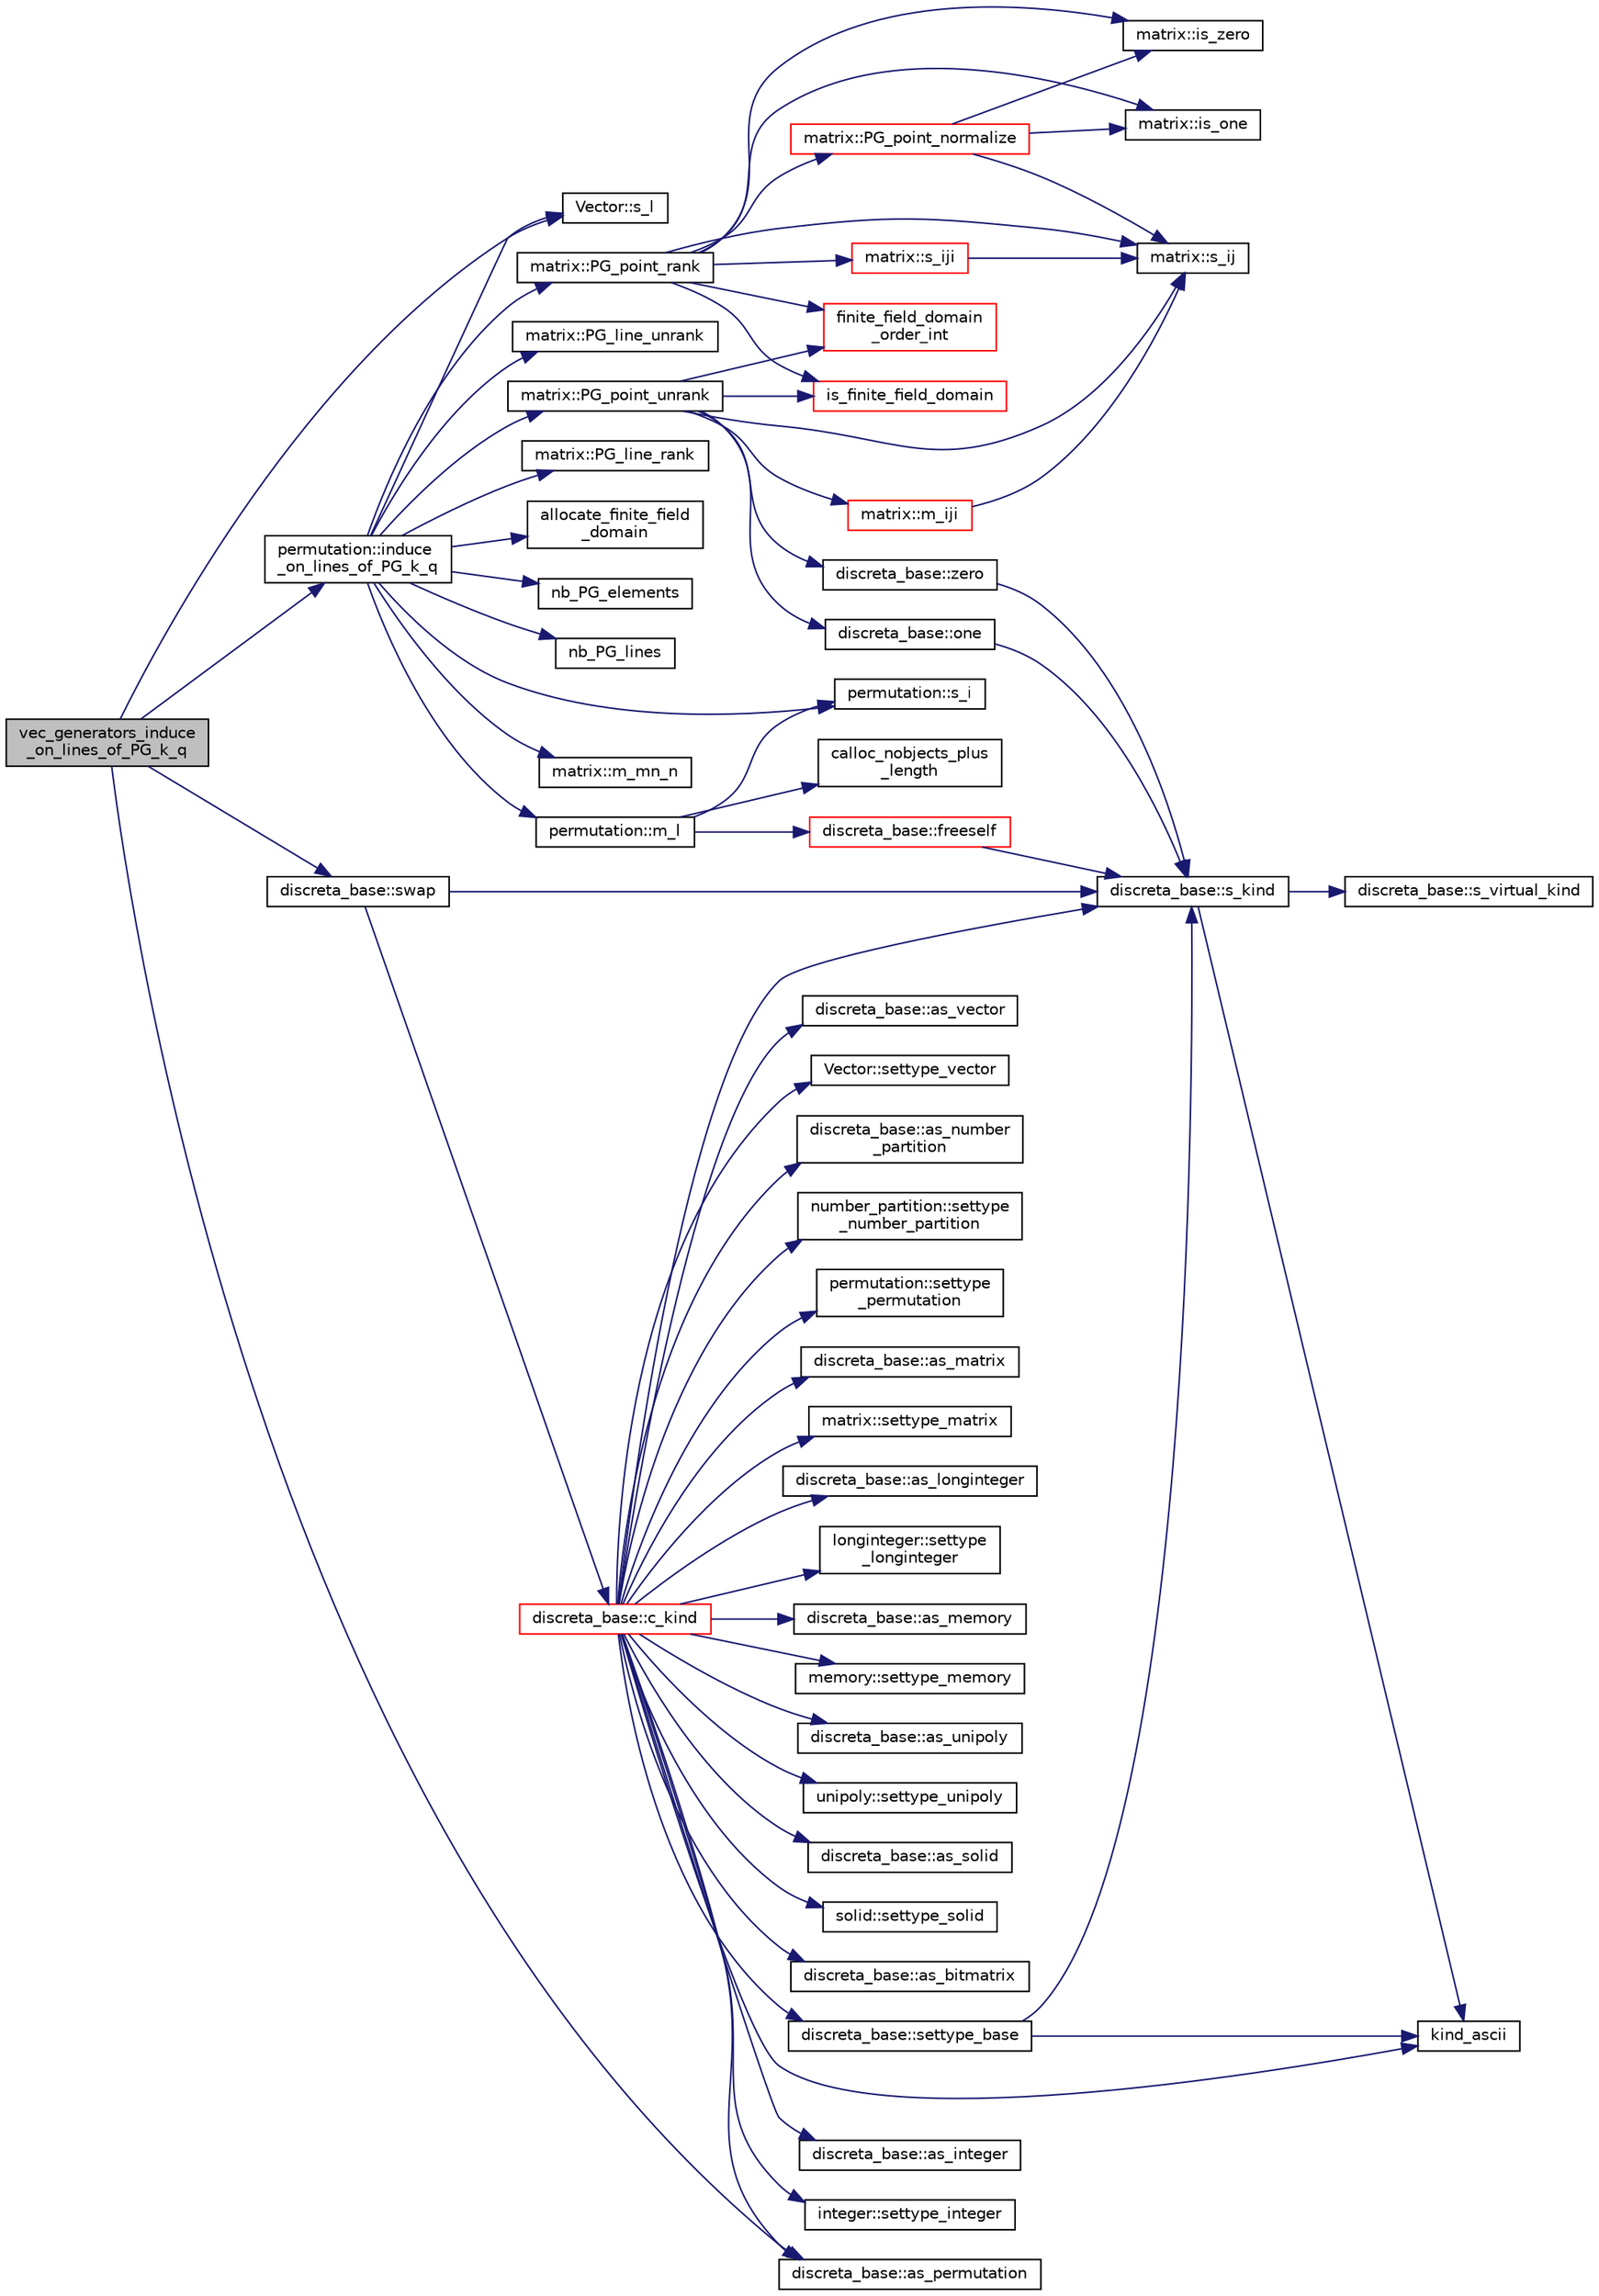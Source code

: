 digraph "vec_generators_induce_on_lines_of_PG_k_q"
{
  edge [fontname="Helvetica",fontsize="10",labelfontname="Helvetica",labelfontsize="10"];
  node [fontname="Helvetica",fontsize="10",shape=record];
  rankdir="LR";
  Node1907 [label="vec_generators_induce\l_on_lines_of_PG_k_q",height=0.2,width=0.4,color="black", fillcolor="grey75", style="filled", fontcolor="black"];
  Node1907 -> Node1908 [color="midnightblue",fontsize="10",style="solid",fontname="Helvetica"];
  Node1908 [label="Vector::s_l",height=0.2,width=0.4,color="black", fillcolor="white", style="filled",URL="$d5/db2/class_vector.html#ad2dc082288f858d22a528832289e0704"];
  Node1907 -> Node1909 [color="midnightblue",fontsize="10",style="solid",fontname="Helvetica"];
  Node1909 [label="discreta_base::as_permutation",height=0.2,width=0.4,color="black", fillcolor="white", style="filled",URL="$d7/d71/classdiscreta__base.html#aa4e72f36a82984239b12ae831e131098"];
  Node1907 -> Node1910 [color="midnightblue",fontsize="10",style="solid",fontname="Helvetica"];
  Node1910 [label="permutation::induce\l_on_lines_of_PG_k_q",height=0.2,width=0.4,color="black", fillcolor="white", style="filled",URL="$d0/d08/classpermutation.html#a3e01585ffb15282fc45a3158c5ad0b76"];
  Node1910 -> Node1911 [color="midnightblue",fontsize="10",style="solid",fontname="Helvetica"];
  Node1911 [label="allocate_finite_field\l_domain",height=0.2,width=0.4,color="black", fillcolor="white", style="filled",URL="$d9/d60/discreta_8h.html#a2eea8f610abf6ec2338fe7d05d22c47c"];
  Node1910 -> Node1912 [color="midnightblue",fontsize="10",style="solid",fontname="Helvetica"];
  Node1912 [label="nb_PG_elements",height=0.2,width=0.4,color="black", fillcolor="white", style="filled",URL="$d4/d67/geometry_8h.html#ada56c56cb5c7b39553dc0391f2df1cee"];
  Node1910 -> Node1913 [color="midnightblue",fontsize="10",style="solid",fontname="Helvetica"];
  Node1913 [label="nb_PG_lines",height=0.2,width=0.4,color="black", fillcolor="white", style="filled",URL="$d9/d60/discreta_8h.html#a59a0e6cd6007a72a4e54258b6820f1a9"];
  Node1910 -> Node1908 [color="midnightblue",fontsize="10",style="solid",fontname="Helvetica"];
  Node1910 -> Node1914 [color="midnightblue",fontsize="10",style="solid",fontname="Helvetica"];
  Node1914 [label="permutation::m_l",height=0.2,width=0.4,color="black", fillcolor="white", style="filled",URL="$d0/d08/classpermutation.html#a9cf73421f89b2c24cf2d08f002752030"];
  Node1914 -> Node1915 [color="midnightblue",fontsize="10",style="solid",fontname="Helvetica"];
  Node1915 [label="discreta_base::freeself",height=0.2,width=0.4,color="red", fillcolor="white", style="filled",URL="$d7/d71/classdiscreta__base.html#a9a3c9501a562293b5667c11b9174d6e5"];
  Node1915 -> Node1918 [color="midnightblue",fontsize="10",style="solid",fontname="Helvetica"];
  Node1918 [label="discreta_base::s_kind",height=0.2,width=0.4,color="black", fillcolor="white", style="filled",URL="$d7/d71/classdiscreta__base.html#a8a830025c74adbbc3362418a7c2ba157"];
  Node1918 -> Node1919 [color="midnightblue",fontsize="10",style="solid",fontname="Helvetica"];
  Node1919 [label="discreta_base::s_virtual_kind",height=0.2,width=0.4,color="black", fillcolor="white", style="filled",URL="$d7/d71/classdiscreta__base.html#a52778a6d6943a468be083d0785d418fb"];
  Node1918 -> Node1920 [color="midnightblue",fontsize="10",style="solid",fontname="Helvetica"];
  Node1920 [label="kind_ascii",height=0.2,width=0.4,color="black", fillcolor="white", style="filled",URL="$d9/d60/discreta_8h.html#ad0ce825a9f29bc6cec27e1b64cfe27bf"];
  Node1914 -> Node1962 [color="midnightblue",fontsize="10",style="solid",fontname="Helvetica"];
  Node1962 [label="calloc_nobjects_plus\l_length",height=0.2,width=0.4,color="black", fillcolor="white", style="filled",URL="$d9/d60/discreta_8h.html#a71599d54c8c17dfa065a363f5cdd0aa4"];
  Node1914 -> Node1963 [color="midnightblue",fontsize="10",style="solid",fontname="Helvetica"];
  Node1963 [label="permutation::s_i",height=0.2,width=0.4,color="black", fillcolor="white", style="filled",URL="$d0/d08/classpermutation.html#ab8c74af5111dbf8808da04214b918873"];
  Node1910 -> Node1964 [color="midnightblue",fontsize="10",style="solid",fontname="Helvetica"];
  Node1964 [label="matrix::m_mn_n",height=0.2,width=0.4,color="black", fillcolor="white", style="filled",URL="$d1/d8d/classmatrix.html#ae9a8cf19bd93428639950725edbd2271"];
  Node1910 -> Node1965 [color="midnightblue",fontsize="10",style="solid",fontname="Helvetica"];
  Node1965 [label="matrix::PG_line_unrank",height=0.2,width=0.4,color="black", fillcolor="white", style="filled",URL="$d1/d8d/classmatrix.html#a70721df39b7fb8a918953e832aba0ffa"];
  Node1910 -> Node1966 [color="midnightblue",fontsize="10",style="solid",fontname="Helvetica"];
  Node1966 [label="matrix::PG_point_rank",height=0.2,width=0.4,color="black", fillcolor="white", style="filled",URL="$d1/d8d/classmatrix.html#a482c95dbcf39d23ea96bca94e2a3f8cb"];
  Node1966 -> Node1967 [color="midnightblue",fontsize="10",style="solid",fontname="Helvetica"];
  Node1967 [label="is_finite_field_domain",height=0.2,width=0.4,color="red", fillcolor="white", style="filled",URL="$d9/d60/discreta_8h.html#a77d0ace35941cfe84035c9a060972b2a"];
  Node1966 -> Node1972 [color="midnightblue",fontsize="10",style="solid",fontname="Helvetica"];
  Node1972 [label="finite_field_domain\l_order_int",height=0.2,width=0.4,color="red", fillcolor="white", style="filled",URL="$d9/d60/discreta_8h.html#a377eb55f39803977750d92e3eaf7af26"];
  Node1966 -> Node1973 [color="midnightblue",fontsize="10",style="solid",fontname="Helvetica"];
  Node1973 [label="matrix::PG_point_normalize",height=0.2,width=0.4,color="red", fillcolor="white", style="filled",URL="$d1/d8d/classmatrix.html#a99bed1e311402c77fa47ad8fea5ba8ce"];
  Node1973 -> Node1974 [color="midnightblue",fontsize="10",style="solid",fontname="Helvetica"];
  Node1974 [label="matrix::s_ij",height=0.2,width=0.4,color="black", fillcolor="white", style="filled",URL="$d1/d8d/classmatrix.html#ab36f1b3abd2df280224c50c9debb57df"];
  Node1973 -> Node1975 [color="midnightblue",fontsize="10",style="solid",fontname="Helvetica"];
  Node1975 [label="matrix::is_zero",height=0.2,width=0.4,color="black", fillcolor="white", style="filled",URL="$d1/d8d/classmatrix.html#a1940fae0fd429e77918eaa3d68cecd12"];
  Node1973 -> Node1976 [color="midnightblue",fontsize="10",style="solid",fontname="Helvetica"];
  Node1976 [label="matrix::is_one",height=0.2,width=0.4,color="black", fillcolor="white", style="filled",URL="$d1/d8d/classmatrix.html#a74aa38df064afa998cb0973ac3554ac0"];
  Node1966 -> Node1974 [color="midnightblue",fontsize="10",style="solid",fontname="Helvetica"];
  Node1966 -> Node1975 [color="midnightblue",fontsize="10",style="solid",fontname="Helvetica"];
  Node1966 -> Node1976 [color="midnightblue",fontsize="10",style="solid",fontname="Helvetica"];
  Node1966 -> Node2003 [color="midnightblue",fontsize="10",style="solid",fontname="Helvetica"];
  Node2003 [label="matrix::s_iji",height=0.2,width=0.4,color="red", fillcolor="white", style="filled",URL="$d1/d8d/classmatrix.html#af8d3c35817af62a3c0097ddf64422d96"];
  Node2003 -> Node1974 [color="midnightblue",fontsize="10",style="solid",fontname="Helvetica"];
  Node1910 -> Node1963 [color="midnightblue",fontsize="10",style="solid",fontname="Helvetica"];
  Node1910 -> Node2006 [color="midnightblue",fontsize="10",style="solid",fontname="Helvetica"];
  Node2006 [label="matrix::PG_point_unrank",height=0.2,width=0.4,color="black", fillcolor="white", style="filled",URL="$d1/d8d/classmatrix.html#a5e3395e0dabdef2f693d463814577f5d"];
  Node2006 -> Node1967 [color="midnightblue",fontsize="10",style="solid",fontname="Helvetica"];
  Node2006 -> Node1972 [color="midnightblue",fontsize="10",style="solid",fontname="Helvetica"];
  Node2006 -> Node1974 [color="midnightblue",fontsize="10",style="solid",fontname="Helvetica"];
  Node2006 -> Node2007 [color="midnightblue",fontsize="10",style="solid",fontname="Helvetica"];
  Node2007 [label="discreta_base::one",height=0.2,width=0.4,color="black", fillcolor="white", style="filled",URL="$d7/d71/classdiscreta__base.html#a6f5d6422a0040950415db30e39dafd19"];
  Node2007 -> Node1918 [color="midnightblue",fontsize="10",style="solid",fontname="Helvetica"];
  Node2006 -> Node2008 [color="midnightblue",fontsize="10",style="solid",fontname="Helvetica"];
  Node2008 [label="discreta_base::zero",height=0.2,width=0.4,color="black", fillcolor="white", style="filled",URL="$d7/d71/classdiscreta__base.html#a424aa44bbb6ca48d30ad1087dbd6f210"];
  Node2008 -> Node1918 [color="midnightblue",fontsize="10",style="solid",fontname="Helvetica"];
  Node2006 -> Node2009 [color="midnightblue",fontsize="10",style="solid",fontname="Helvetica"];
  Node2009 [label="matrix::m_iji",height=0.2,width=0.4,color="red", fillcolor="white", style="filled",URL="$d1/d8d/classmatrix.html#a8cece141dbb3d39e94933c8da46dbd50"];
  Node2009 -> Node1974 [color="midnightblue",fontsize="10",style="solid",fontname="Helvetica"];
  Node1910 -> Node2013 [color="midnightblue",fontsize="10",style="solid",fontname="Helvetica"];
  Node2013 [label="matrix::PG_line_rank",height=0.2,width=0.4,color="black", fillcolor="white", style="filled",URL="$d1/d8d/classmatrix.html#ae31cbfd77683849e20b757b80e248649"];
  Node1907 -> Node1979 [color="midnightblue",fontsize="10",style="solid",fontname="Helvetica"];
  Node1979 [label="discreta_base::swap",height=0.2,width=0.4,color="black", fillcolor="white", style="filled",URL="$d7/d71/classdiscreta__base.html#a2e8acbb9d3476675dac5b6a583b0293e"];
  Node1979 -> Node1918 [color="midnightblue",fontsize="10",style="solid",fontname="Helvetica"];
  Node1979 -> Node1980 [color="midnightblue",fontsize="10",style="solid",fontname="Helvetica"];
  Node1980 [label="discreta_base::c_kind",height=0.2,width=0.4,color="red", fillcolor="white", style="filled",URL="$d7/d71/classdiscreta__base.html#adc2ff61589c2d083688e7a43f333cb62"];
  Node1980 -> Node1981 [color="midnightblue",fontsize="10",style="solid",fontname="Helvetica"];
  Node1981 [label="discreta_base::settype_base",height=0.2,width=0.4,color="black", fillcolor="white", style="filled",URL="$d7/d71/classdiscreta__base.html#a4f42899a89447d1c3993ea07c38f8ad4"];
  Node1981 -> Node1918 [color="midnightblue",fontsize="10",style="solid",fontname="Helvetica"];
  Node1981 -> Node1920 [color="midnightblue",fontsize="10",style="solid",fontname="Helvetica"];
  Node1980 -> Node1924 [color="midnightblue",fontsize="10",style="solid",fontname="Helvetica"];
  Node1924 [label="discreta_base::as_integer",height=0.2,width=0.4,color="black", fillcolor="white", style="filled",URL="$d7/d71/classdiscreta__base.html#a00d7691eaf874fd283d942692fe8dd26"];
  Node1980 -> Node1982 [color="midnightblue",fontsize="10",style="solid",fontname="Helvetica"];
  Node1982 [label="integer::settype_integer",height=0.2,width=0.4,color="black", fillcolor="white", style="filled",URL="$d0/de5/classinteger.html#a6265c65ef311229acd513d748faba796"];
  Node1980 -> Node1926 [color="midnightblue",fontsize="10",style="solid",fontname="Helvetica"];
  Node1926 [label="discreta_base::as_vector",height=0.2,width=0.4,color="black", fillcolor="white", style="filled",URL="$d7/d71/classdiscreta__base.html#a7bdd6cae39c380b128ee9e17e42cf020"];
  Node1980 -> Node1983 [color="midnightblue",fontsize="10",style="solid",fontname="Helvetica"];
  Node1983 [label="Vector::settype_vector",height=0.2,width=0.4,color="black", fillcolor="white", style="filled",URL="$d5/db2/class_vector.html#a34e0d00b18c051f23904a8429fa6c8b4"];
  Node1980 -> Node1929 [color="midnightblue",fontsize="10",style="solid",fontname="Helvetica"];
  Node1929 [label="discreta_base::as_number\l_partition",height=0.2,width=0.4,color="black", fillcolor="white", style="filled",URL="$d7/d71/classdiscreta__base.html#a307aa09de0e925d46697707968ffab00"];
  Node1980 -> Node1984 [color="midnightblue",fontsize="10",style="solid",fontname="Helvetica"];
  Node1984 [label="number_partition::settype\l_number_partition",height=0.2,width=0.4,color="black", fillcolor="white", style="filled",URL="$df/d50/classnumber__partition.html#a3aaec1b557758f643ffc8555bbc358be"];
  Node1980 -> Node1909 [color="midnightblue",fontsize="10",style="solid",fontname="Helvetica"];
  Node1980 -> Node1985 [color="midnightblue",fontsize="10",style="solid",fontname="Helvetica"];
  Node1985 [label="permutation::settype\l_permutation",height=0.2,width=0.4,color="black", fillcolor="white", style="filled",URL="$d0/d08/classpermutation.html#af1eea29f86195cede9562e444664c28c"];
  Node1980 -> Node1932 [color="midnightblue",fontsize="10",style="solid",fontname="Helvetica"];
  Node1932 [label="discreta_base::as_matrix",height=0.2,width=0.4,color="black", fillcolor="white", style="filled",URL="$d7/d71/classdiscreta__base.html#ae4d7f56d917a4707b838fbffde6467ff"];
  Node1980 -> Node1986 [color="midnightblue",fontsize="10",style="solid",fontname="Helvetica"];
  Node1986 [label="matrix::settype_matrix",height=0.2,width=0.4,color="black", fillcolor="white", style="filled",URL="$d1/d8d/classmatrix.html#a1780283a64a789e4084d792683d276bb"];
  Node1980 -> Node1935 [color="midnightblue",fontsize="10",style="solid",fontname="Helvetica"];
  Node1935 [label="discreta_base::as_longinteger",height=0.2,width=0.4,color="black", fillcolor="white", style="filled",URL="$d7/d71/classdiscreta__base.html#a20a094639eb711b10c8694c51937f7cd"];
  Node1980 -> Node1987 [color="midnightblue",fontsize="10",style="solid",fontname="Helvetica"];
  Node1987 [label="longinteger::settype\l_longinteger",height=0.2,width=0.4,color="black", fillcolor="white", style="filled",URL="$d3/d71/classlonginteger.html#ae5f811ece8df31b9ff114368a18e1dc5"];
  Node1980 -> Node1938 [color="midnightblue",fontsize="10",style="solid",fontname="Helvetica"];
  Node1938 [label="discreta_base::as_memory",height=0.2,width=0.4,color="black", fillcolor="white", style="filled",URL="$d7/d71/classdiscreta__base.html#ad94b2d7dce0cd4fa22db57f6e79c4bd2"];
  Node1980 -> Node1988 [color="midnightblue",fontsize="10",style="solid",fontname="Helvetica"];
  Node1988 [label="memory::settype_memory",height=0.2,width=0.4,color="black", fillcolor="white", style="filled",URL="$d8/d99/classmemory.html#a33aae277f9b8fe36b02e9d5da895451b"];
  Node1980 -> Node1940 [color="midnightblue",fontsize="10",style="solid",fontname="Helvetica"];
  Node1940 [label="discreta_base::as_unipoly",height=0.2,width=0.4,color="black", fillcolor="white", style="filled",URL="$d7/d71/classdiscreta__base.html#ad50d8027f039fe5c2478cddb243adc9d"];
  Node1980 -> Node1989 [color="midnightblue",fontsize="10",style="solid",fontname="Helvetica"];
  Node1989 [label="unipoly::settype_unipoly",height=0.2,width=0.4,color="black", fillcolor="white", style="filled",URL="$d1/d89/classunipoly.html#a8db854fcc85c5e1150b1f1b1c005c95b"];
  Node1980 -> Node1942 [color="midnightblue",fontsize="10",style="solid",fontname="Helvetica"];
  Node1942 [label="discreta_base::as_solid",height=0.2,width=0.4,color="black", fillcolor="white", style="filled",URL="$d7/d71/classdiscreta__base.html#a1fc5f2b85ec97ab0a69dd64903c970a5"];
  Node1980 -> Node1990 [color="midnightblue",fontsize="10",style="solid",fontname="Helvetica"];
  Node1990 [label="solid::settype_solid",height=0.2,width=0.4,color="black", fillcolor="white", style="filled",URL="$d8/def/classsolid.html#a775bd4821f75a8aee4ea3d4335ff90e0"];
  Node1980 -> Node1944 [color="midnightblue",fontsize="10",style="solid",fontname="Helvetica"];
  Node1944 [label="discreta_base::as_bitmatrix",height=0.2,width=0.4,color="black", fillcolor="white", style="filled",URL="$d7/d71/classdiscreta__base.html#a071ad54ea8ef6c9d1d15f532e5a76df6"];
  Node1980 -> Node1920 [color="midnightblue",fontsize="10",style="solid",fontname="Helvetica"];
  Node1980 -> Node1918 [color="midnightblue",fontsize="10",style="solid",fontname="Helvetica"];
}

